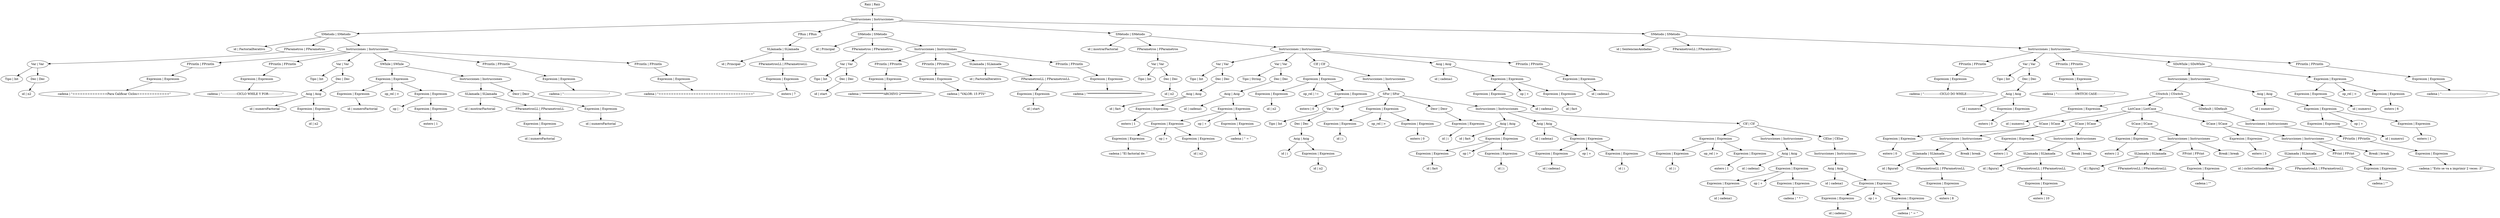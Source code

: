 digraph G{Node0[label="Raiz | Raiz"];
Node1[label="Instrucciones | Instrucciones"];
Node0->Node1;
Node2[label="SMetodo | SMetodo"];
Node1->Node2;
Node3[label="id | FactorialIterativo"];
Node2->Node3;
Node4[label="FParametros | FParametros"];
Node2->Node4;
Node5[label="Var | Var"];
Node4->Node5;
Node6[label="Tipo | Int"];
Node5->Node6;
Node7[label="Dec | Dec"];
Node5->Node7;
Node8[label="id | n2"];
Node7->Node8;
Node9[label="Instrucciones | Instrucciones"];
Node2->Node9;
Node10[label="FPrintln | FPrintln"];
Node9->Node10;
Node11[label="Expresion | Expresion"];
Node10->Node11;
Node12[label="cadena | \"==============Para Calificar Ciclos=============\""];
Node11->Node12;
Node13[label="FPrintln | FPrintln"];
Node9->Node13;
Node14[label="Expresion | Expresion"];
Node13->Node14;
Node15[label="cadena | \"----------------CICLO WHILE Y FOR---------------\""];
Node14->Node15;
Node16[label="Var | Var"];
Node9->Node16;
Node17[label="Tipo | Int"];
Node16->Node17;
Node18[label="Dec | Dec"];
Node16->Node18;
Node19[label="Asig | Asig"];
Node18->Node19;
Node20[label="id | numeroFactorial"];
Node19->Node20;
Node21[label="Expresion | Expresion"];
Node19->Node21;
Node22[label="id | n2"];
Node21->Node22;
Node23[label="SWhile | SWhile"];
Node9->Node23;
Node24[label="Expresion | Expresion"];
Node23->Node24;
Node25[label="Expresion | Expresion"];
Node24->Node25;
Node26[label="id | numeroFactorial"];
Node25->Node26;
Node27[label="op_rel | >"];
Node24->Node27;
Node28[label="Expresion | Expresion"];
Node24->Node28;
Node29[label="op | -"];
Node28->Node29;
Node30[label="Expresion | Expresion"];
Node28->Node30;
Node31[label="entero | 1"];
Node30->Node31;
Node32[label="Instrucciones | Instrucciones"];
Node23->Node32;
Node33[label="SLlamada | SLlamada"];
Node32->Node33;
Node34[label="id | mostrarFactorial"];
Node33->Node34;
Node35[label="FParametrosLL | FParametrosLL"];
Node33->Node35;
Node36[label="Expresion | Expresion"];
Node35->Node36;
Node37[label="id | numeroFactorial"];
Node36->Node37;
Node38[label="Decr | Decr"];
Node32->Node38;
Node39[label="Expresion | Expresion"];
Node38->Node39;
Node40[label="id | numeroFactorial"];
Node39->Node40;
Node41[label="FPrintln | FPrintln"];
Node9->Node41;
Node42[label="Expresion | Expresion"];
Node41->Node42;
Node43[label="cadena | \"------------------------------------------------\""];
Node42->Node43;
Node44[label="FPrintln | FPrintln"];
Node9->Node44;
Node45[label="Expresion | Expresion"];
Node44->Node45;
Node46[label="cadena | \"======================================\""];
Node45->Node46;
Node47[label="FRun | FRun"];
Node1->Node47;
Node48[label="SLlamada | SLlamada"];
Node47->Node48;
Node49[label="id | Principal"];
Node48->Node49;
Node50[label="FParametrosLL | FParametrosLL"];
Node48->Node50;
Node51[label="Expresion | Expresion"];
Node50->Node51;
Node52[label="entero | 7"];
Node51->Node52;
Node53[label="SMetodo | SMetodo"];
Node1->Node53;
Node54[label="id | Principal"];
Node53->Node54;
Node55[label="FParametros | FParametros"];
Node53->Node55;
Node56[label="Var | Var"];
Node55->Node56;
Node57[label="Tipo | Int"];
Node56->Node57;
Node58[label="Dec | Dec"];
Node56->Node58;
Node59[label="id | start"];
Node58->Node59;
Node60[label="Instrucciones | Instrucciones"];
Node53->Node60;
Node61[label="FPrintln | FPrintln"];
Node60->Node61;
Node62[label="Expresion | Expresion"];
Node61->Node62;
Node63[label="cadena | \"***************ARCHIVO 2**************\""];
Node62->Node63;
Node64[label="FPrintln | FPrintln"];
Node60->Node64;
Node65[label="Expresion | Expresion"];
Node64->Node65;
Node66[label="cadena | \"VALOR: 15 PTS\""];
Node65->Node66;
Node67[label="SLlamada | SLlamada"];
Node60->Node67;
Node68[label="id | FactorialIterativo"];
Node67->Node68;
Node69[label="FParametrosLL | FParametrosLL"];
Node67->Node69;
Node70[label="Expresion | Expresion"];
Node69->Node70;
Node71[label="id | start"];
Node70->Node71;
Node72[label="FPrintln | FPrintln"];
Node60->Node72;
Node73[label="Expresion | Expresion"];
Node72->Node73;
Node74[label="cadena | \"**************************************\""];
Node73->Node74;
Node75[label="SMetodo | SMetodo"];
Node1->Node75;
Node76[label="id | mostrarFactorial"];
Node75->Node76;
Node77[label="FParametros | FParametros"];
Node75->Node77;
Node78[label="Var | Var"];
Node77->Node78;
Node79[label="Tipo | Int"];
Node78->Node79;
Node80[label="Dec | Dec"];
Node78->Node80;
Node81[label="id | n2"];
Node80->Node81;
Node82[label="Instrucciones | Instrucciones"];
Node75->Node82;
Node83[label="Var | Var"];
Node82->Node83;
Node84[label="Tipo | Int"];
Node83->Node84;
Node85[label="Dec | Dec"];
Node83->Node85;
Node86[label="Asig | Asig"];
Node85->Node86;
Node87[label="id | fact"];
Node86->Node87;
Node88[label="Expresion | Expresion"];
Node86->Node88;
Node89[label="entero | 1"];
Node88->Node89;
Node90[label="Var | Var"];
Node82->Node90;
Node91[label="Tipo | String"];
Node90->Node91;
Node92[label="Dec | Dec"];
Node90->Node92;
Node93[label="Asig | Asig"];
Node92->Node93;
Node94[label="id | cadena1"];
Node93->Node94;
Node95[label="Expresion | Expresion"];
Node93->Node95;
Node96[label="Expresion | Expresion"];
Node95->Node96;
Node97[label="Expresion | Expresion"];
Node96->Node97;
Node98[label="cadena | \"El factorial de: \""];
Node97->Node98;
Node99[label="op | +"];
Node96->Node99;
Node100[label="Expresion | Expresion"];
Node96->Node100;
Node101[label="id | n2"];
Node100->Node101;
Node102[label="op | +"];
Node95->Node102;
Node103[label="Expresion | Expresion"];
Node95->Node103;
Node104[label="cadena | \" = \""];
Node103->Node104;
Node105[label="CIf | CIf"];
Node82->Node105;
Node106[label="Expresion | Expresion"];
Node105->Node106;
Node107[label="Expresion | Expresion"];
Node106->Node107;
Node108[label="id | n2"];
Node107->Node108;
Node109[label="op_rel | !="];
Node106->Node109;
Node110[label="Expresion | Expresion"];
Node106->Node110;
Node111[label="entero | 0"];
Node110->Node111;
Node112[label="Instrucciones | Instrucciones"];
Node105->Node112;
Node113[label="SFor | SFor"];
Node112->Node113;
Node114[label="Var | Var"];
Node113->Node114;
Node115[label="Tipo | Int"];
Node114->Node115;
Node116[label="Dec | Dec"];
Node114->Node116;
Node117[label="Asig | Asig"];
Node116->Node117;
Node118[label="id | i"];
Node117->Node118;
Node119[label="Expresion | Expresion"];
Node117->Node119;
Node120[label="id | n2"];
Node119->Node120;
Node121[label="Expresion | Expresion"];
Node113->Node121;
Node122[label="Expresion | Expresion"];
Node121->Node122;
Node123[label="id | i"];
Node122->Node123;
Node124[label="op_rel | >"];
Node121->Node124;
Node125[label="Expresion | Expresion"];
Node121->Node125;
Node126[label="entero | 0"];
Node125->Node126;
Node127[label="Decr | Decr"];
Node113->Node127;
Node128[label="Expresion | Expresion"];
Node127->Node128;
Node129[label="id | i"];
Node128->Node129;
Node130[label="Instrucciones | Instrucciones"];
Node113->Node130;
Node131[label="Asig | Asig"];
Node130->Node131;
Node132[label="id | fact"];
Node131->Node132;
Node133[label="Expresion | Expresion"];
Node131->Node133;
Node134[label="Expresion | Expresion"];
Node133->Node134;
Node135[label="id | fact"];
Node134->Node135;
Node136[label="op | *"];
Node133->Node136;
Node137[label="Expresion | Expresion"];
Node133->Node137;
Node138[label="id | i"];
Node137->Node138;
Node139[label="Asig | Asig"];
Node130->Node139;
Node140[label="id | cadena1"];
Node139->Node140;
Node141[label="Expresion | Expresion"];
Node139->Node141;
Node142[label="Expresion | Expresion"];
Node141->Node142;
Node143[label="id | cadena1"];
Node142->Node143;
Node144[label="op | +"];
Node141->Node144;
Node145[label="Expresion | Expresion"];
Node141->Node145;
Node146[label="id | i"];
Node145->Node146;
Node147[label="CIf | CIf"];
Node130->Node147;
Node148[label="Expresion | Expresion"];
Node147->Node148;
Node149[label="Expresion | Expresion"];
Node148->Node149;
Node150[label="id | i"];
Node149->Node150;
Node151[label="op_rel | >"];
Node148->Node151;
Node152[label="Expresion | Expresion"];
Node148->Node152;
Node153[label="entero | 1"];
Node152->Node153;
Node154[label="Instrucciones | Instrucciones"];
Node147->Node154;
Node155[label="Asig | Asig"];
Node154->Node155;
Node156[label="id | cadena1"];
Node155->Node156;
Node157[label="Expresion | Expresion"];
Node155->Node157;
Node158[label="Expresion | Expresion"];
Node157->Node158;
Node159[label="id | cadena1"];
Node158->Node159;
Node160[label="op | +"];
Node157->Node160;
Node161[label="Expresion | Expresion"];
Node157->Node161;
Node162[label="cadena | \" * \""];
Node161->Node162;
Node163[label="CElse | CElse"];
Node147->Node163;
Node164[label="Instrucciones | Instrucciones"];
Node163->Node164;
Node165[label="Asig | Asig"];
Node164->Node165;
Node166[label="id | cadena1"];
Node165->Node166;
Node167[label="Expresion | Expresion"];
Node165->Node167;
Node168[label="Expresion | Expresion"];
Node167->Node168;
Node169[label="id | cadena1"];
Node168->Node169;
Node170[label="op | +"];
Node167->Node170;
Node171[label="Expresion | Expresion"];
Node167->Node171;
Node172[label="cadena | \" = \""];
Node171->Node172;
Node173[label="Asig | Asig"];
Node82->Node173;
Node174[label="id | cadena1"];
Node173->Node174;
Node175[label="Expresion | Expresion"];
Node173->Node175;
Node176[label="Expresion | Expresion"];
Node175->Node176;
Node177[label="id | cadena1"];
Node176->Node177;
Node178[label="op | +"];
Node175->Node178;
Node179[label="Expresion | Expresion"];
Node175->Node179;
Node180[label="id | fact"];
Node179->Node180;
Node181[label="FPrintln | FPrintln"];
Node82->Node181;
Node182[label="Expresion | Expresion"];
Node181->Node182;
Node183[label="id | cadena1"];
Node182->Node183;
Node184[label="SMetodo | SMetodo"];
Node1->Node184;
Node185[label="id | SentenciasAnidadas"];
Node184->Node185;
Node186[label="FParametrosLL | FParametrosLL"];
Node184->Node186;
Node187[label="Instrucciones | Instrucciones"];
Node184->Node187;
Node188[label="FPrintln | FPrintln"];
Node187->Node188;
Node189[label="Expresion | Expresion"];
Node188->Node189;
Node190[label="cadena | \"-----------------CICLO DO WHILE-----------------\""];
Node189->Node190;
Node191[label="Var | Var"];
Node187->Node191;
Node192[label="Tipo | Int"];
Node191->Node192;
Node193[label="Dec | Dec"];
Node191->Node193;
Node194[label="Asig | Asig"];
Node193->Node194;
Node195[label="id | numero1"];
Node194->Node195;
Node196[label="Expresion | Expresion"];
Node194->Node196;
Node197[label="entero | 0"];
Node196->Node197;
Node198[label="FPrintln | FPrintln"];
Node187->Node198;
Node199[label="Expresion | Expresion"];
Node198->Node199;
Node200[label="cadena | \"-------------------SWITCH CASE------------------\""];
Node199->Node200;
Node201[label="SDoWhile | SDoWhile"];
Node187->Node201;
Node202[label="Instrucciones | Instrucciones"];
Node201->Node202;
Node203[label="CSwitch | CSwitch"];
Node202->Node203;
Node204[label="Expresion | Expresion"];
Node203->Node204;
Node205[label="id | numero1"];
Node204->Node205;
Node206[label="ListCase | ListCase"];
Node203->Node206;
Node207[label="SCase | SCase"];
Node206->Node207;
Node208[label="Expresion | Expresion"];
Node207->Node208;
Node209[label="entero | 0"];
Node208->Node209;
Node210[label="Instrucciones | Instrucciones"];
Node207->Node210;
Node211[label="SLlamada | SLlamada"];
Node210->Node211;
Node212[label="id | figura0"];
Node211->Node212;
Node213[label="FParametrosLL | FParametrosLL"];
Node211->Node213;
Node214[label="Expresion | Expresion"];
Node213->Node214;
Node215[label="entero | 8"];
Node214->Node215;
Node216[label="Break | break"];
Node210->Node216;
Node217[label="SCase | SCase"];
Node206->Node217;
Node218[label="Expresion | Expresion"];
Node217->Node218;
Node219[label="entero | 1"];
Node218->Node219;
Node220[label="Instrucciones | Instrucciones"];
Node217->Node220;
Node221[label="SLlamada | SLlamada"];
Node220->Node221;
Node222[label="id | figura1"];
Node221->Node222;
Node223[label="FParametrosLL | FParametrosLL"];
Node221->Node223;
Node224[label="Expresion | Expresion"];
Node223->Node224;
Node225[label="entero | 10"];
Node224->Node225;
Node226[label="Break | break"];
Node220->Node226;
Node227[label="SCase | SCase"];
Node206->Node227;
Node228[label="Expresion | Expresion"];
Node227->Node228;
Node229[label="entero | 2"];
Node228->Node229;
Node230[label="Instrucciones | Instrucciones"];
Node227->Node230;
Node231[label="SLlamada | SLlamada"];
Node230->Node231;
Node232[label="id | figura2"];
Node231->Node232;
Node233[label="FParametrosLL | FParametrosLL"];
Node231->Node233;
Node234[label="FPrint | FPrint"];
Node230->Node234;
Node235[label="Expresion | Expresion"];
Node234->Node235;
Node236[label="cadena | \"\""];
Node235->Node236;
Node237[label="Break | break"];
Node230->Node237;
Node238[label="SCase | SCase"];
Node206->Node238;
Node239[label="Expresion | Expresion"];
Node238->Node239;
Node240[label="entero | 3"];
Node239->Node240;
Node241[label="Instrucciones | Instrucciones"];
Node238->Node241;
Node242[label="SLlamada | SLlamada"];
Node241->Node242;
Node243[label="id | ciclosContinueBreak"];
Node242->Node243;
Node244[label="FParametrosLL | FParametrosLL"];
Node242->Node244;
Node245[label="FPrint | FPrint"];
Node241->Node245;
Node246[label="Expresion | Expresion"];
Node245->Node246;
Node247[label="cadena | \"\""];
Node246->Node247;
Node248[label="Break | break"];
Node241->Node248;
Node249[label="SDefault | SDefault"];
Node203->Node249;
Node250[label="Instrucciones | Instrucciones"];
Node249->Node250;
Node251[label="FPrintln | FPrintln"];
Node250->Node251;
Node252[label="Expresion | Expresion"];
Node251->Node252;
Node253[label="cadena | \"Esto se va a imprimir 2 veces :3\""];
Node252->Node253;
Node254[label="Asig | Asig"];
Node202->Node254;
Node255[label="id | numero1"];
Node254->Node255;
Node256[label="Expresion | Expresion"];
Node254->Node256;
Node257[label="Expresion | Expresion"];
Node256->Node257;
Node258[label="id | numero1"];
Node257->Node258;
Node259[label="op | +"];
Node256->Node259;
Node260[label="Expresion | Expresion"];
Node256->Node260;
Node261[label="entero | 1"];
Node260->Node261;
Node262[label="Expresion | Expresion"];
Node201->Node262;
Node263[label="Expresion | Expresion"];
Node262->Node263;
Node264[label="id | numero1"];
Node263->Node264;
Node265[label="op_rel | <"];
Node262->Node265;
Node266[label="Expresion | Expresion"];
Node262->Node266;
Node267[label="entero | 6"];
Node266->Node267;
Node268[label="FPrintln | FPrintln"];
Node187->Node268;
Node269[label="Expresion | Expresion"];
Node268->Node269;
Node270[label="cadena | \"------------------------------------------------\""];
Node269->Node270;
}